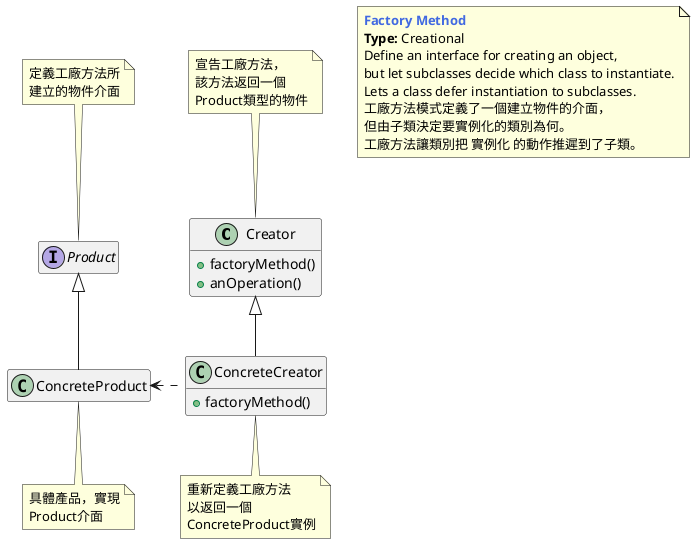 /' FACTORY METHOD
https://blog.techbridge.cc/2017/05/22/factory-method-and-abstract-factory/
 '/

@startuml Factory

class Creator {
    + factoryMethod()
    + anOperation()
}

class ConcreteCreator {
    + factoryMethod()
}

interface Product

class ConcreteProduct

hide empty members

Product <|-- ConcreteProduct
Creator <|-- ConcreteCreator
ConcreteProduct <. ConcreteCreator

note top of Creator
    宣告工廠方法，
    該方法返回一個
    Product類型的物件
end note

note bottom of ConcreteProduct
    具體產品，實現
    Product介面
end note

note top of Product
    定義工廠方法所
    建立的物件介面
end note

note bottom of ConcreteCreator
    重新定義工廠方法
    以返回一個
    ConcreteProduct實例
end note

note as N1
    <b><color:royalBlue>Factory Method</color></b>
    <b>Type:</b> Creational
    Define an interface for creating an object,
    but let subclasses decide which class to instantiate.
    Lets a class defer instantiation to subclasses.
    工廠方法模式定義了一個建立物件的介面，
    但由子類決定要實例化的類別為何。
    工廠方法讓類別把 實例化 的動作推遲到了子類。
end note


@enduml